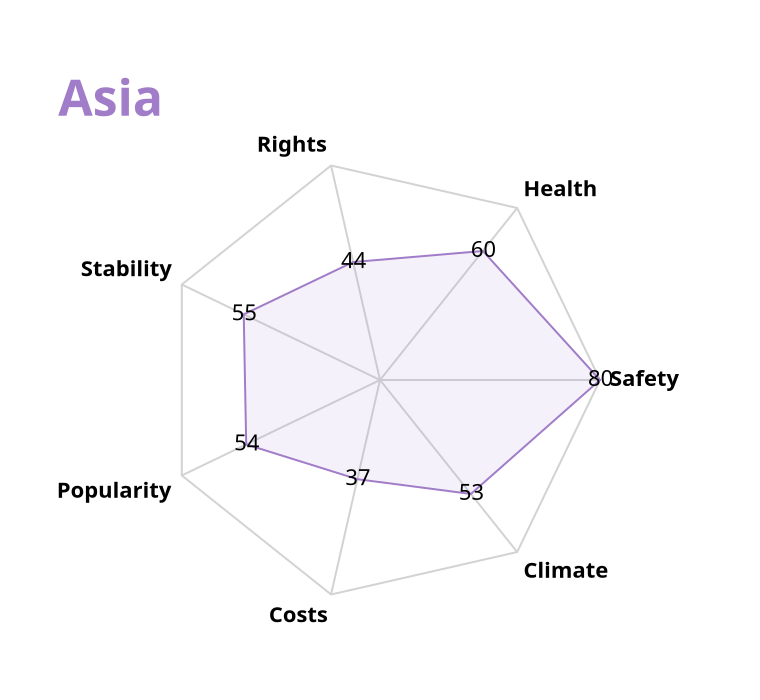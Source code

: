 {
    "$schema": "https://vega.github.io/schema/vega/v5.json",
    "description": "A radar chart example, showing multiple dimensions in a radial layout.",
    "width": 380,
    "height":350,
    "padding": 80,
    "autosize": {"type": "none", "contains": "padding"},
    "title": "Asia",
     "config": {
      "title": {
        "font": "Lucida Sans Unicode",
        "fontSize":25,
        "color": "#a17dc9",
        "anchor": "start"
      }
    },
  
    "signals": [
      {"name": "radius", "update": "width / 2"}
    ],
  
    "data": [
      {
        "name": "table",
        "values": [
          {"Factor": "Stability", "value": 55, "Continent": 0},
          {"Factor": "Rights", "value": 44, "Continent": 0},
          {"Factor": "Health", "value": 60, "Continent": 0},
          {"Factor": "Safety", "value": 80, "Continent": 0},
          {"Factor": "Climate", "value": 53, "Continent": 0},
          {"Factor": "Costs", "value": 37, "Continent": 0},
          {"Factor": "Popularity", "value": 54, "Continent": 0}
        ]
      },
      {
        "name": "Factor",
        "source": "table",
        "transform": [
          {
            "type": "aggregate",
            "groupby": ["Factor"]
          }
        ]
      }
    ],
  
    "scales": [
      {
        "name": "angular",
        "type": "point",
        "range": {"signal": "[-PI, PI]"},
        "padding": 0.5,
        "domain": {"data": "table", "field": "Factor"}
      },
      {
        "name": "radial",
        "type": "linear",
        "range": {"signal": "[0, radius]"},
        "zero": true,
        "nice": false,
        "domain": {"data": "table", "field": "value"},
        "domainMin": 0
      },
      {
        "name": "color",
        "type": "ordinal",
        "domain": {"data": "table", "field": "Continent"},
        "range": ["#a17dc9"]
      }
    ],
  
    "encode": {
      "enter": {
        "x": {"signal": "radius"},
        "y": {"signal": "radius"}
      }
    },
  
    "marks": [
      {
        "type": "group",
        "name": "Continent",
        "zindex": 1,
        "from": {
          "facet": {"data": "table", "name": "facet", "groupby": ["Continent"]}
        },
        "marks": [
          {
            "type": "line",
            "name": "Continent-line",
            "from": {"data": "facet"},
            "encode": {
              "enter": {
                "interpolate": {"value": "linear-closed"},
                "x": {"signal": "scale('radial', datum.value) * cos(scale('angular', datum.Factor))"},
                "y": {"signal": "scale('radial', datum.value) * sin(scale('angular', datum.Factor))"},
                "stroke": {"scale": "color", "field": "Continent"},
                "strokeWidth": {"value": 1},
                "fill": {"scale": "color", "field": "Continent"},
                "fillOpacity": {"value": 0.1}
              }
            }
          },
          {
            "type": "text",
            "name": "value-text",
            "from": {"data": "Continent-line"},
            "encode": {
              "enter": {
                "x": {"signal": "datum.x"},
                "y": {"signal": "datum.y"},
                "text": {"signal": "datum.datum.value"},
                "align": {"value": "center"},
                "baseline": {"value": "middle"},
                "fill": {"value": "black"}
              }
            }
          }
        ]
      },
      {
        "type": "rule",
        "name": "radial-grid",
        "from": {"data": "Factor"},
        "zindex": 0,
        "encode": {
          "enter": {
            "x": {"value": 0},
            "y": {"value": 0},
            "x2": {"signal": "radius * cos(scale('angular', datum.Factor))"},
            "y2": {"signal": "radius * sin(scale('angular', datum.Factor))"},
            "stroke": {"value": "lightgray"},
            "strokeWidth": {"value": 1}
          }
        }
      },
      {
        "type": "text",
        "name": "key-label",
        "from": {"data": "Factor"},
        "zindex": 1,
        "encode": {
          "enter": {
            "x": {"signal": "(radius + 5) * cos(scale('angular', datum.Factor))"},
            "y": {"signal": "(radius + 5) * sin(scale('angular', datum.Factor))"},
            "text": {"field": "Factor"},
            "align": [
              {
                "test": "abs(scale('angular', datum.Factor)) > PI / 2",
                "value": "right"
              },
              {
                "value": "left"
              }
            ],
            "baseline": [
              {
                "test": "scale('angular', datum.Factor) > 0", "value": "top"
              },
              {
                "test": "scale('angular', datum.Factor) == 0", "value": "middle"
              },
              {
                "value": "bottom"
              }
            ],
            
            "fill": {"value": "black"},
            "fontWeight": {"value": "bold"}
          }
        }
      },
      {
        "type": "line",
        "name": "outer-line",
        "from": {"data": "radial-grid"},
        "encode": {
          "enter": {
            "interpolate": {"value": "linear-closed"},
            "x": {"field": "x2"},
            "y": {"field": "y2"},
            "stroke": {"value": "lightgray"},
            "strokeWidth": {"value": 1}
          }
        }
      }
      
    ]
  }
  